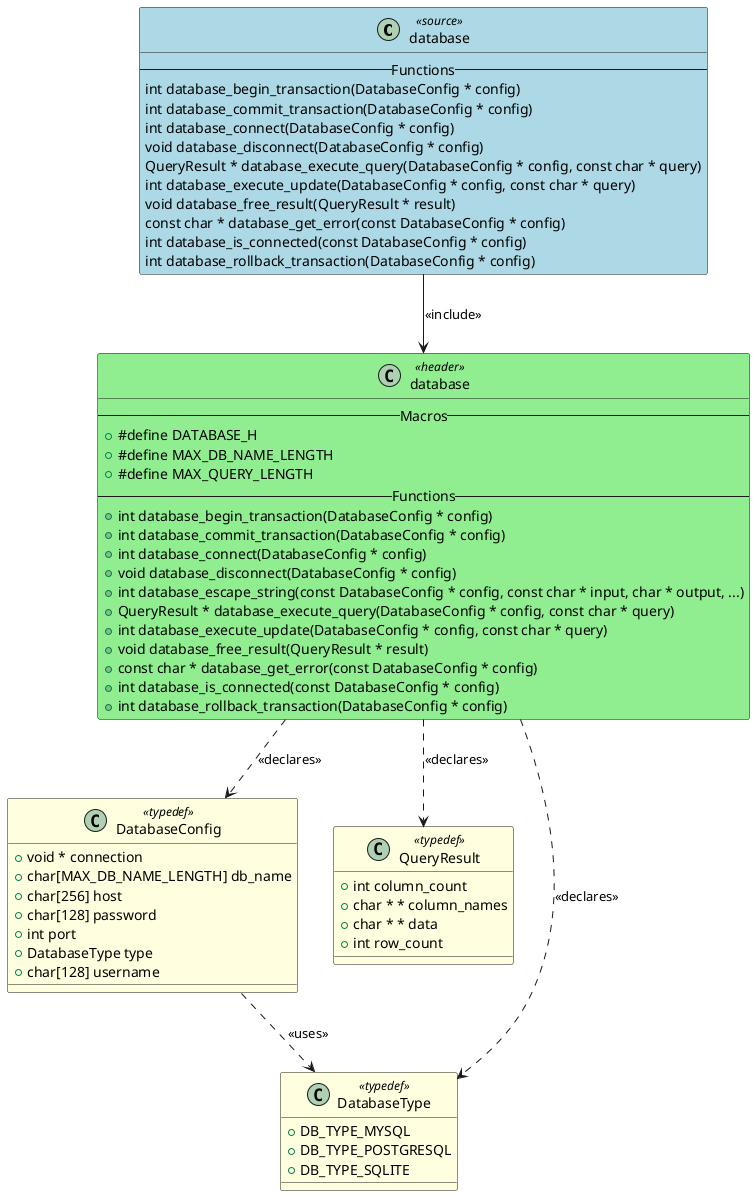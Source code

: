 @startuml database

class "database" as DATABASE <<source>> #LightBlue
{
    -- Functions --
    int database_begin_transaction(DatabaseConfig * config)
    int database_commit_transaction(DatabaseConfig * config)
    int database_connect(DatabaseConfig * config)
    void database_disconnect(DatabaseConfig * config)
    QueryResult * database_execute_query(DatabaseConfig * config, const char * query)
    int database_execute_update(DatabaseConfig * config, const char * query)
    void database_free_result(QueryResult * result)
    const char * database_get_error(const DatabaseConfig * config)
    int database_is_connected(const DatabaseConfig * config)
    int database_rollback_transaction(DatabaseConfig * config)
}

class "database" as HEADER_DATABASE <<header>> #LightGreen
{
    -- Macros --
    + #define DATABASE_H
    + #define MAX_DB_NAME_LENGTH
    + #define MAX_QUERY_LENGTH
    -- Functions --
    + int database_begin_transaction(DatabaseConfig * config)
    + int database_commit_transaction(DatabaseConfig * config)
    + int database_connect(DatabaseConfig * config)
    + void database_disconnect(DatabaseConfig * config)
    + int database_escape_string(const DatabaseConfig * config, const char * input, char * output, ...)
    + QueryResult * database_execute_query(DatabaseConfig * config, const char * query)
    + int database_execute_update(DatabaseConfig * config, const char * query)
    + void database_free_result(QueryResult * result)
    + const char * database_get_error(const DatabaseConfig * config)
    + int database_is_connected(const DatabaseConfig * config)
    + int database_rollback_transaction(DatabaseConfig * config)
}

class "DatabaseConfig" as TYPEDEF_DATABASECONFIG <<typedef>> #LightYellow
{
    + void * connection
    + char[MAX_DB_NAME_LENGTH] db_name
    + char[256] host
    + char[128] password
    + int port
    + DatabaseType type
    + char[128] username
}

class "QueryResult" as TYPEDEF_QUERYRESULT <<typedef>> #LightYellow
{
    + int column_count
    + char * * column_names
    + char * * data
    + int row_count
}

class "DatabaseType" as TYPEDEF_DATABASETYPE <<typedef>> #LightYellow
{
    + DB_TYPE_MYSQL
    + DB_TYPE_POSTGRESQL
    + DB_TYPE_SQLITE
}


' Include relationships
DATABASE --> HEADER_DATABASE : <<include>>

' Declaration relationships
HEADER_DATABASE ..> TYPEDEF_DATABASECONFIG : <<declares>>
HEADER_DATABASE ..> TYPEDEF_QUERYRESULT : <<declares>>
HEADER_DATABASE ..> TYPEDEF_DATABASETYPE : <<declares>>

' Uses relationships
TYPEDEF_DATABASECONFIG ..> TYPEDEF_DATABASETYPE : <<uses>>

@enduml